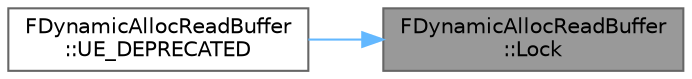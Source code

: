 digraph "FDynamicAllocReadBuffer::Lock"
{
 // INTERACTIVE_SVG=YES
 // LATEX_PDF_SIZE
  bgcolor="transparent";
  edge [fontname=Helvetica,fontsize=10,labelfontname=Helvetica,labelfontsize=10];
  node [fontname=Helvetica,fontsize=10,shape=box,height=0.2,width=0.4];
  rankdir="RL";
  Node1 [id="Node000001",label="FDynamicAllocReadBuffer\l::Lock",height=0.2,width=0.4,color="gray40", fillcolor="grey60", style="filled", fontcolor="black",tooltip=" "];
  Node1 -> Node2 [id="edge1_Node000001_Node000002",dir="back",color="steelblue1",style="solid",tooltip=" "];
  Node2 [id="Node000002",label="FDynamicAllocReadBuffer\l::UE_DEPRECATED",height=0.2,width=0.4,color="grey40", fillcolor="white", style="filled",URL="$da/d9d/structFDynamicAllocReadBuffer.html#a37f780b0f3ac34c7b7bc7727f89fd00c",tooltip=" "];
}
